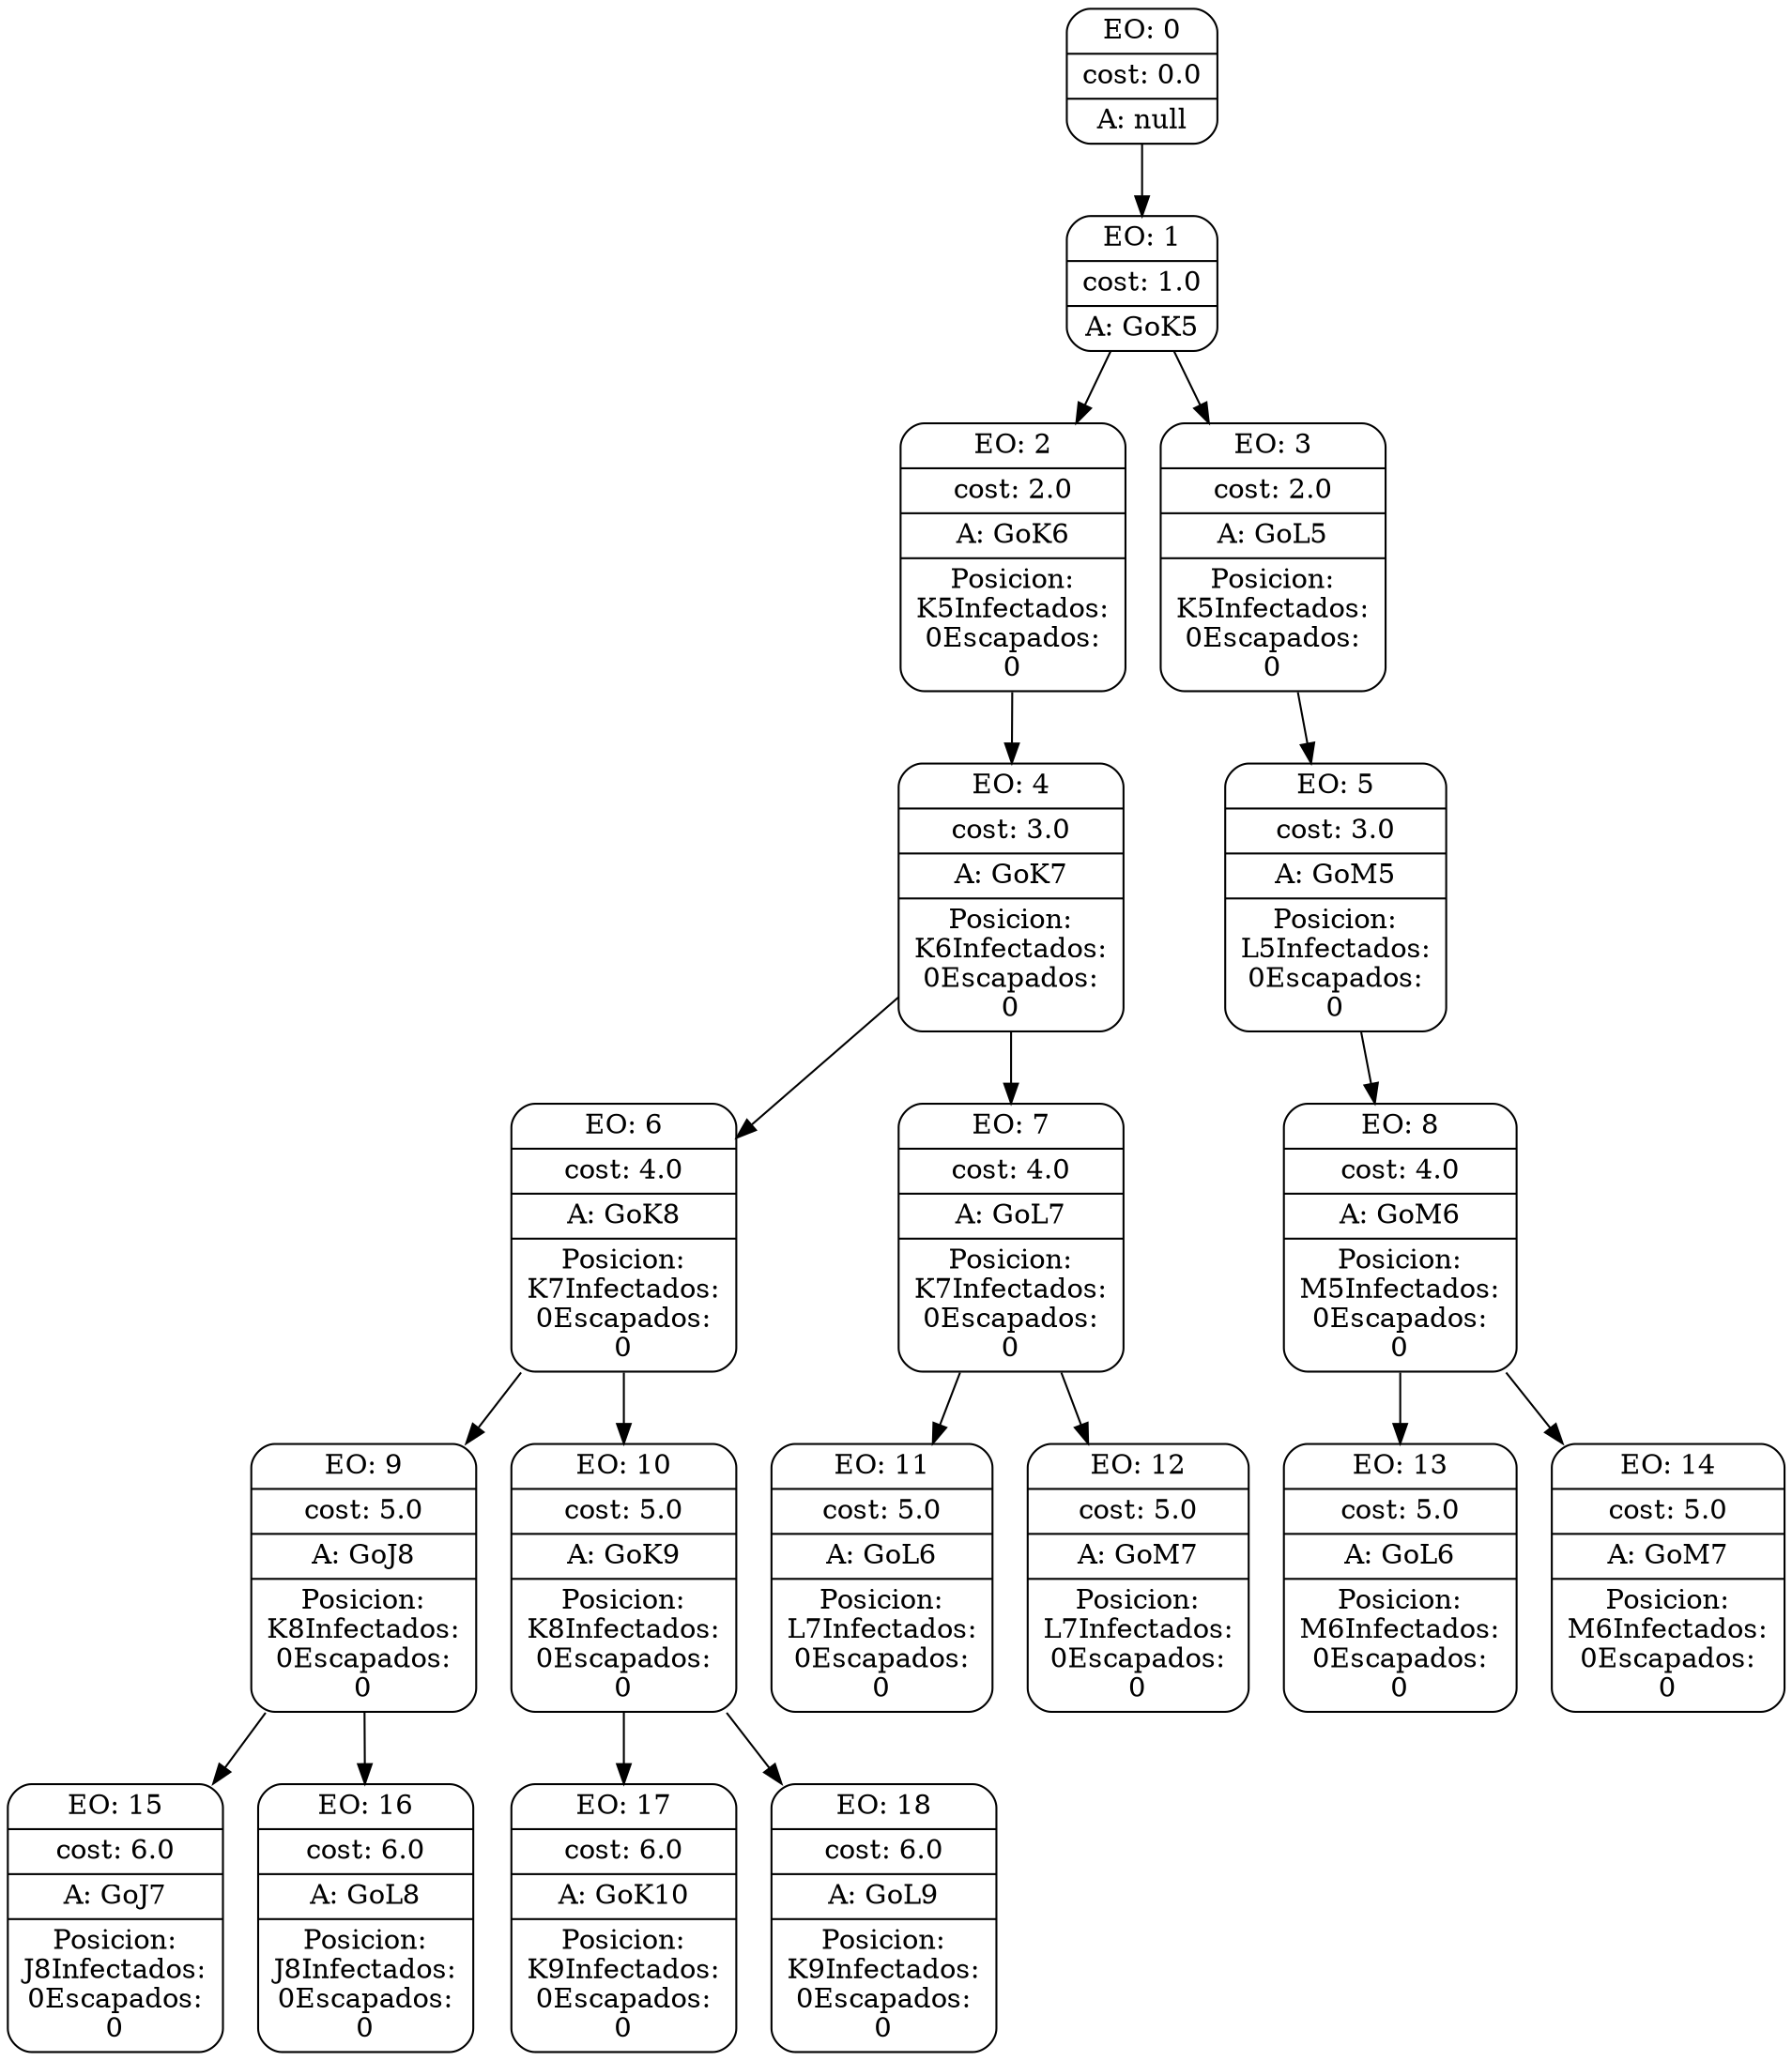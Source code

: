 digraph g {
node [shape = Mrecord];
nodo0[label="{EO: 0|cost: 0.0|A: null}"]
nodo1[label="{EO: 1|cost: 1.0|A: GoK5}"]
nodo2[label="{EO: 2|cost: 2.0|A: GoK6|Posicion:\nK5
Infectados:\n0
Escapados:\n0}"]
nodo4[label="{EO: 4|cost: 3.0|A: GoK7|Posicion:\nK6
Infectados:\n0
Escapados:\n0}"]
nodo6[label="{EO: 6|cost: 4.0|A: GoK8|Posicion:\nK7
Infectados:\n0
Escapados:\n0}"]
nodo9[label="{EO: 9|cost: 5.0|A: GoJ8|Posicion:\nK8
Infectados:\n0
Escapados:\n0}"]
nodo15[label="{EO: 15|cost: 6.0|A: GoJ7|Posicion:\nJ8
Infectados:\n0
Escapados:\n0}"]

nodo9 -> nodo15;
nodo16[label="{EO: 16|cost: 6.0|A: GoL8|Posicion:\nJ8
Infectados:\n0
Escapados:\n0}"]

nodo9 -> nodo16;

nodo6 -> nodo9;
nodo10[label="{EO: 10|cost: 5.0|A: GoK9|Posicion:\nK8
Infectados:\n0
Escapados:\n0}"]
nodo17[label="{EO: 17|cost: 6.0|A: GoK10|Posicion:\nK9
Infectados:\n0
Escapados:\n0}"]

nodo10 -> nodo17;
nodo18[label="{EO: 18|cost: 6.0|A: GoL9|Posicion:\nK9
Infectados:\n0
Escapados:\n0}"]

nodo10 -> nodo18;

nodo6 -> nodo10;

nodo4 -> nodo6;
nodo7[label="{EO: 7|cost: 4.0|A: GoL7|Posicion:\nK7
Infectados:\n0
Escapados:\n0}"]
nodo11[label="{EO: 11|cost: 5.0|A: GoL6|Posicion:\nL7
Infectados:\n0
Escapados:\n0}"]

nodo7 -> nodo11;
nodo12[label="{EO: 12|cost: 5.0|A: GoM7|Posicion:\nL7
Infectados:\n0
Escapados:\n0}"]

nodo7 -> nodo12;

nodo4 -> nodo7;

nodo2 -> nodo4;

nodo1 -> nodo2;
nodo3[label="{EO: 3|cost: 2.0|A: GoL5|Posicion:\nK5
Infectados:\n0
Escapados:\n0}"]
nodo5[label="{EO: 5|cost: 3.0|A: GoM5|Posicion:\nL5
Infectados:\n0
Escapados:\n0}"]
nodo8[label="{EO: 8|cost: 4.0|A: GoM6|Posicion:\nM5
Infectados:\n0
Escapados:\n0}"]
nodo13[label="{EO: 13|cost: 5.0|A: GoL6|Posicion:\nM6
Infectados:\n0
Escapados:\n0}"]

nodo8 -> nodo13;
nodo14[label="{EO: 14|cost: 5.0|A: GoM7|Posicion:\nM6
Infectados:\n0
Escapados:\n0}"]

nodo8 -> nodo14;

nodo5 -> nodo8;

nodo3 -> nodo5;

nodo1 -> nodo3;

nodo0 -> nodo1;


}